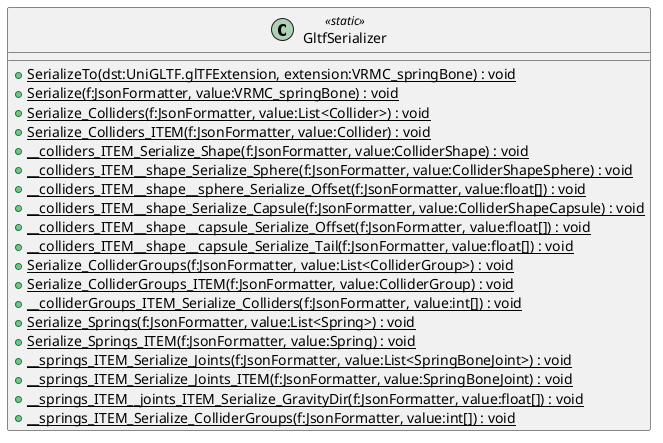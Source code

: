 @startuml
class GltfSerializer <<static>> {
    + {static} SerializeTo(dst:UniGLTF.glTFExtension, extension:VRMC_springBone) : void
    + {static} Serialize(f:JsonFormatter, value:VRMC_springBone) : void
    + {static} Serialize_Colliders(f:JsonFormatter, value:List<Collider>) : void
    + {static} Serialize_Colliders_ITEM(f:JsonFormatter, value:Collider) : void
    + {static} __colliders_ITEM_Serialize_Shape(f:JsonFormatter, value:ColliderShape) : void
    + {static} __colliders_ITEM__shape_Serialize_Sphere(f:JsonFormatter, value:ColliderShapeSphere) : void
    + {static} __colliders_ITEM__shape__sphere_Serialize_Offset(f:JsonFormatter, value:float[]) : void
    + {static} __colliders_ITEM__shape_Serialize_Capsule(f:JsonFormatter, value:ColliderShapeCapsule) : void
    + {static} __colliders_ITEM__shape__capsule_Serialize_Offset(f:JsonFormatter, value:float[]) : void
    + {static} __colliders_ITEM__shape__capsule_Serialize_Tail(f:JsonFormatter, value:float[]) : void
    + {static} Serialize_ColliderGroups(f:JsonFormatter, value:List<ColliderGroup>) : void
    + {static} Serialize_ColliderGroups_ITEM(f:JsonFormatter, value:ColliderGroup) : void
    + {static} __colliderGroups_ITEM_Serialize_Colliders(f:JsonFormatter, value:int[]) : void
    + {static} Serialize_Springs(f:JsonFormatter, value:List<Spring>) : void
    + {static} Serialize_Springs_ITEM(f:JsonFormatter, value:Spring) : void
    + {static} __springs_ITEM_Serialize_Joints(f:JsonFormatter, value:List<SpringBoneJoint>) : void
    + {static} __springs_ITEM_Serialize_Joints_ITEM(f:JsonFormatter, value:SpringBoneJoint) : void
    + {static} __springs_ITEM__joints_ITEM_Serialize_GravityDir(f:JsonFormatter, value:float[]) : void
    + {static} __springs_ITEM_Serialize_ColliderGroups(f:JsonFormatter, value:int[]) : void
}
@enduml
